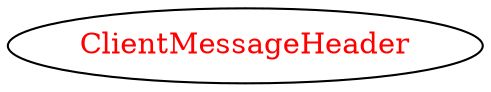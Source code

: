 digraph dependencyGraph {
 concentrate=true;
 ranksep="2.0";
 rankdir="LR"; 
 splines="ortho";
"ClientMessageHeader" [fontcolor="red"];
}